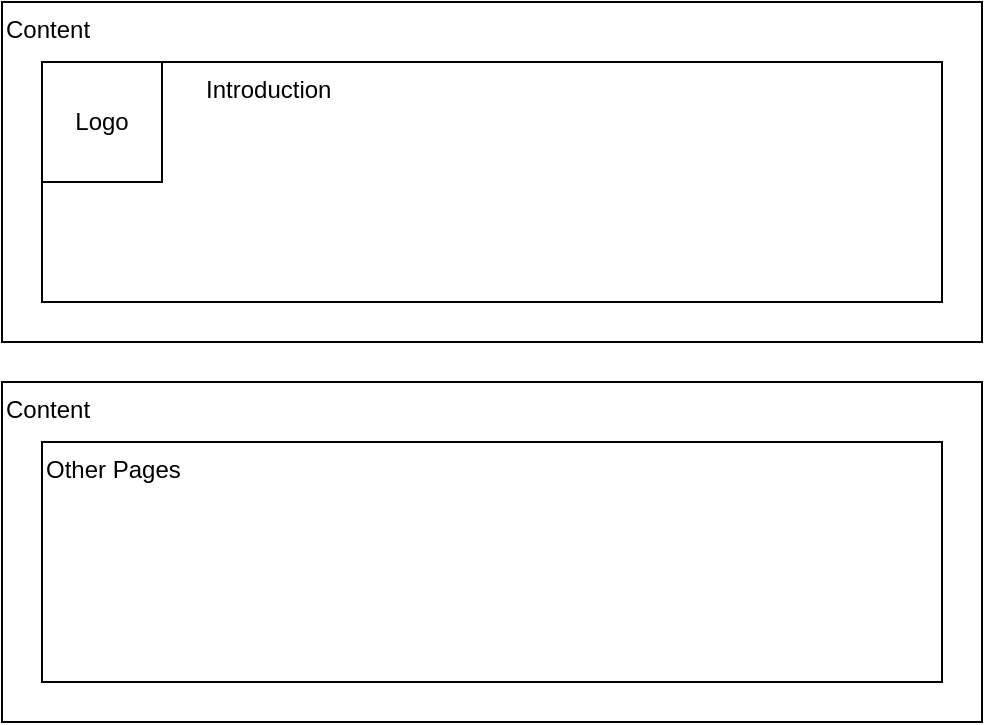 <mxfile version="24.3.1" type="device">
  <diagram name="Page-1" id="GAzlBbVdNplGqc41zSaA">
    <mxGraphModel dx="1219" dy="1133" grid="1" gridSize="10" guides="1" tooltips="1" connect="1" arrows="1" fold="1" page="1" pageScale="1" pageWidth="1169" pageHeight="827" math="0" shadow="0">
      <root>
        <mxCell id="0" />
        <mxCell id="1" parent="0" />
        <mxCell id="rLnFbUhB1rJjn5ScQL3Y-6" value="Content" style="rounded=0;whiteSpace=wrap;html=1;align=left;verticalAlign=top;spacing=2;" parent="1" vertex="1">
          <mxGeometry width="490" height="170" as="geometry" />
        </mxCell>
        <mxCell id="rLnFbUhB1rJjn5ScQL3Y-8" value="&lt;span style=&quot;white-space: pre;&quot;&gt;&#x9;&lt;/span&gt;&lt;span style=&quot;white-space: pre;&quot;&gt;&#x9;&lt;/span&gt;&lt;span style=&quot;white-space: pre;&quot;&gt;&#x9;&lt;/span&gt;Introduction" style="rounded=0;whiteSpace=wrap;html=1;align=left;verticalAlign=top;" parent="1" vertex="1">
          <mxGeometry x="20" y="30" width="450" height="120" as="geometry" />
        </mxCell>
        <mxCell id="rLnFbUhB1rJjn5ScQL3Y-31" value="Content" style="rounded=0;whiteSpace=wrap;html=1;align=left;verticalAlign=top;spacing=2;" parent="1" vertex="1">
          <mxGeometry y="190" width="490" height="170" as="geometry" />
        </mxCell>
        <mxCell id="rLnFbUhB1rJjn5ScQL3Y-32" value="Other Pages" style="rounded=0;whiteSpace=wrap;html=1;align=left;verticalAlign=top;" parent="1" vertex="1">
          <mxGeometry x="20" y="220" width="450" height="120" as="geometry" />
        </mxCell>
        <mxCell id="mlVIf3eEKGwMdzgXxN-M-1" value="Logo" style="rounded=0;whiteSpace=wrap;html=1;" vertex="1" parent="1">
          <mxGeometry x="20" y="30" width="60" height="60" as="geometry" />
        </mxCell>
      </root>
    </mxGraphModel>
  </diagram>
</mxfile>
